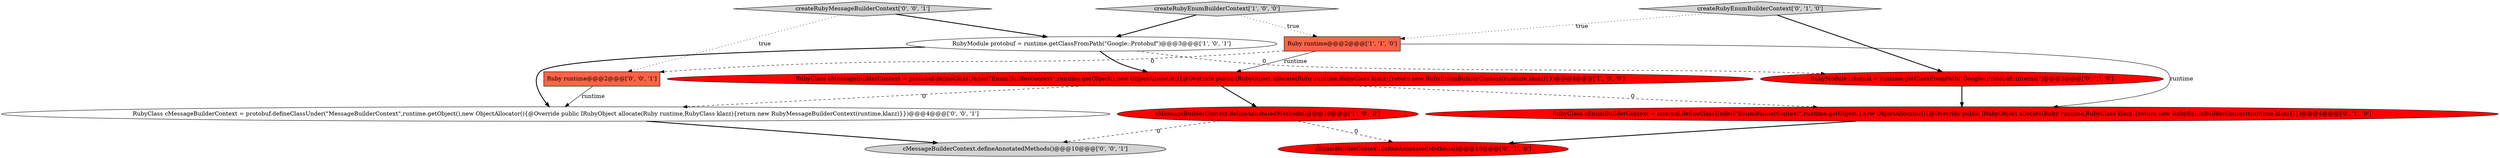 digraph {
11 [style = filled, label = "RubyClass cMessageBuilderContext = protobuf.defineClassUnder(\"MessageBuilderContext\",runtime.getObject(),new ObjectAllocator(){@Override public IRubyObject allocate(Ruby runtime,RubyClass klazz){return new RubyMessageBuilderContext(runtime,klazz)}})@@@4@@@['0', '0', '1']", fillcolor = white, shape = ellipse image = "AAA0AAABBB3BBB"];
4 [style = filled, label = "RubyModule protobuf = runtime.getClassFromPath(\"Google::Protobuf\")@@@3@@@['1', '0', '1']", fillcolor = white, shape = ellipse image = "AAA0AAABBB1BBB"];
10 [style = filled, label = "Ruby runtime@@@2@@@['0', '0', '1']", fillcolor = tomato, shape = box image = "AAA0AAABBB3BBB"];
0 [style = filled, label = "Ruby runtime@@@2@@@['1', '1', '0']", fillcolor = tomato, shape = box image = "AAA0AAABBB1BBB"];
8 [style = filled, label = "RubyModule internal = runtime.getClassFromPath(\"Google::Protobuf::Internal\")@@@3@@@['0', '1', '0']", fillcolor = red, shape = ellipse image = "AAA1AAABBB2BBB"];
3 [style = filled, label = "cMessageBuilderContext.defineAnnotatedMethods()@@@10@@@['1', '0', '0']", fillcolor = red, shape = ellipse image = "AAA1AAABBB1BBB"];
1 [style = filled, label = "createRubyEnumBuilderContext['1', '0', '0']", fillcolor = lightgray, shape = diamond image = "AAA0AAABBB1BBB"];
9 [style = filled, label = "createRubyMessageBuilderContext['0', '0', '1']", fillcolor = lightgray, shape = diamond image = "AAA0AAABBB3BBB"];
7 [style = filled, label = "cEnumBuilderContext.defineAnnotatedMethods()@@@10@@@['0', '1', '0']", fillcolor = red, shape = ellipse image = "AAA1AAABBB2BBB"];
12 [style = filled, label = "cMessageBuilderContext.defineAnnotatedMethods()@@@10@@@['0', '0', '1']", fillcolor = lightgray, shape = ellipse image = "AAA0AAABBB3BBB"];
2 [style = filled, label = "RubyClass cMessageBuilderContext = protobuf.defineClassUnder(\"EnumBuilderContext\",runtime.getObject(),new ObjectAllocator(){@Override public IRubyObject allocate(Ruby runtime,RubyClass klazz){return new RubyEnumBuilderContext(runtime,klazz)}})@@@4@@@['1', '0', '0']", fillcolor = red, shape = ellipse image = "AAA1AAABBB1BBB"];
5 [style = filled, label = "createRubyEnumBuilderContext['0', '1', '0']", fillcolor = lightgray, shape = diamond image = "AAA0AAABBB2BBB"];
6 [style = filled, label = "RubyClass cEnumBuilderContext = internal.defineClassUnder(\"EnumBuilderContext\",runtime.getObject(),new ObjectAllocator(){@Override public IRubyObject allocate(Ruby runtime,RubyClass klazz){return new RubyEnumBuilderContext(runtime,klazz)}})@@@4@@@['0', '1', '0']", fillcolor = red, shape = ellipse image = "AAA1AAABBB2BBB"];
10->11 [style = solid, label="runtime"];
5->8 [style = bold, label=""];
1->4 [style = bold, label=""];
3->7 [style = dashed, label="0"];
9->4 [style = bold, label=""];
2->3 [style = bold, label=""];
8->6 [style = bold, label=""];
11->12 [style = bold, label=""];
4->2 [style = bold, label=""];
5->0 [style = dotted, label="true"];
0->6 [style = solid, label="runtime"];
0->10 [style = dashed, label="0"];
3->12 [style = dashed, label="0"];
4->8 [style = dashed, label="0"];
2->6 [style = dashed, label="0"];
2->11 [style = dashed, label="0"];
0->2 [style = solid, label="runtime"];
1->0 [style = dotted, label="true"];
6->7 [style = bold, label=""];
4->11 [style = bold, label=""];
9->10 [style = dotted, label="true"];
}

